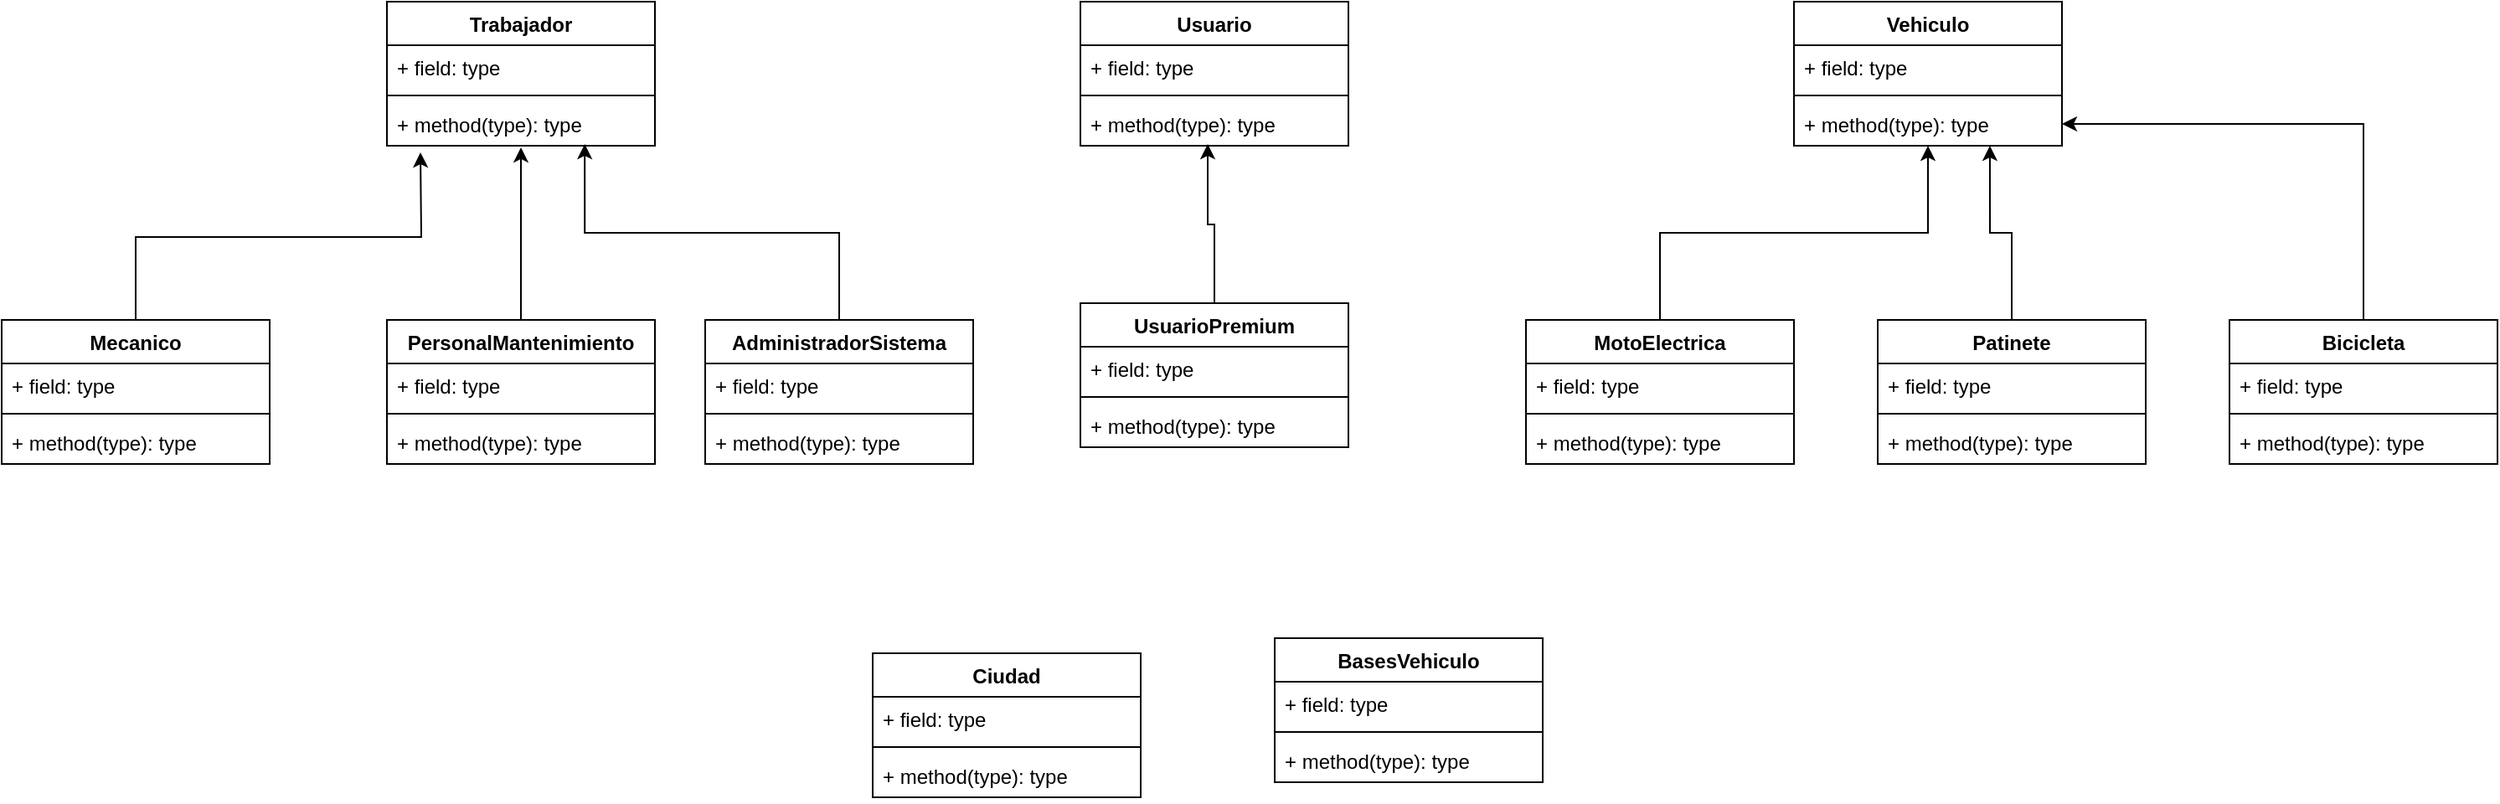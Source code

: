 <mxfile version="24.5.2" type="device">
  <diagram id="C5RBs43oDa-KdzZeNtuy" name="Page-1">
    <mxGraphModel dx="2261" dy="746" grid="1" gridSize="10" guides="1" tooltips="1" connect="1" arrows="1" fold="1" page="1" pageScale="1" pageWidth="827" pageHeight="1169" math="0" shadow="0">
      <root>
        <mxCell id="WIyWlLk6GJQsqaUBKTNV-0" />
        <mxCell id="WIyWlLk6GJQsqaUBKTNV-1" parent="WIyWlLk6GJQsqaUBKTNV-0" />
        <mxCell id="txW-ynvdIuBJac13vfFU-0" value="Trabajador" style="swimlane;fontStyle=1;align=center;verticalAlign=top;childLayout=stackLayout;horizontal=1;startSize=26;horizontalStack=0;resizeParent=1;resizeParentMax=0;resizeLast=0;collapsible=1;marginBottom=0;whiteSpace=wrap;html=1;" vertex="1" parent="WIyWlLk6GJQsqaUBKTNV-1">
          <mxGeometry x="-80" y="110" width="160" height="86" as="geometry" />
        </mxCell>
        <mxCell id="txW-ynvdIuBJac13vfFU-1" value="+ field: type" style="text;strokeColor=none;fillColor=none;align=left;verticalAlign=top;spacingLeft=4;spacingRight=4;overflow=hidden;rotatable=0;points=[[0,0.5],[1,0.5]];portConstraint=eastwest;whiteSpace=wrap;html=1;" vertex="1" parent="txW-ynvdIuBJac13vfFU-0">
          <mxGeometry y="26" width="160" height="26" as="geometry" />
        </mxCell>
        <mxCell id="txW-ynvdIuBJac13vfFU-2" value="" style="line;strokeWidth=1;fillColor=none;align=left;verticalAlign=middle;spacingTop=-1;spacingLeft=3;spacingRight=3;rotatable=0;labelPosition=right;points=[];portConstraint=eastwest;strokeColor=inherit;" vertex="1" parent="txW-ynvdIuBJac13vfFU-0">
          <mxGeometry y="52" width="160" height="8" as="geometry" />
        </mxCell>
        <mxCell id="txW-ynvdIuBJac13vfFU-3" value="+ method(type): type" style="text;strokeColor=none;fillColor=none;align=left;verticalAlign=top;spacingLeft=4;spacingRight=4;overflow=hidden;rotatable=0;points=[[0,0.5],[1,0.5]];portConstraint=eastwest;whiteSpace=wrap;html=1;" vertex="1" parent="txW-ynvdIuBJac13vfFU-0">
          <mxGeometry y="60" width="160" height="26" as="geometry" />
        </mxCell>
        <mxCell id="txW-ynvdIuBJac13vfFU-4" value="Usuario" style="swimlane;fontStyle=1;align=center;verticalAlign=top;childLayout=stackLayout;horizontal=1;startSize=26;horizontalStack=0;resizeParent=1;resizeParentMax=0;resizeLast=0;collapsible=1;marginBottom=0;whiteSpace=wrap;html=1;" vertex="1" parent="WIyWlLk6GJQsqaUBKTNV-1">
          <mxGeometry x="334" y="110" width="160" height="86" as="geometry" />
        </mxCell>
        <mxCell id="txW-ynvdIuBJac13vfFU-5" value="+ field: type" style="text;strokeColor=none;fillColor=none;align=left;verticalAlign=top;spacingLeft=4;spacingRight=4;overflow=hidden;rotatable=0;points=[[0,0.5],[1,0.5]];portConstraint=eastwest;whiteSpace=wrap;html=1;" vertex="1" parent="txW-ynvdIuBJac13vfFU-4">
          <mxGeometry y="26" width="160" height="26" as="geometry" />
        </mxCell>
        <mxCell id="txW-ynvdIuBJac13vfFU-6" value="" style="line;strokeWidth=1;fillColor=none;align=left;verticalAlign=middle;spacingTop=-1;spacingLeft=3;spacingRight=3;rotatable=0;labelPosition=right;points=[];portConstraint=eastwest;strokeColor=inherit;" vertex="1" parent="txW-ynvdIuBJac13vfFU-4">
          <mxGeometry y="52" width="160" height="8" as="geometry" />
        </mxCell>
        <mxCell id="txW-ynvdIuBJac13vfFU-7" value="+ method(type): type" style="text;strokeColor=none;fillColor=none;align=left;verticalAlign=top;spacingLeft=4;spacingRight=4;overflow=hidden;rotatable=0;points=[[0,0.5],[1,0.5]];portConstraint=eastwest;whiteSpace=wrap;html=1;" vertex="1" parent="txW-ynvdIuBJac13vfFU-4">
          <mxGeometry y="60" width="160" height="26" as="geometry" />
        </mxCell>
        <mxCell id="txW-ynvdIuBJac13vfFU-54" style="edgeStyle=orthogonalEdgeStyle;rounded=0;orthogonalLoop=1;jettySize=auto;html=1;exitX=0.5;exitY=0;exitDx=0;exitDy=0;" edge="1" parent="WIyWlLk6GJQsqaUBKTNV-1" source="txW-ynvdIuBJac13vfFU-8">
          <mxGeometry relative="1" as="geometry">
            <mxPoint x="-60" y="200" as="targetPoint" />
          </mxGeometry>
        </mxCell>
        <mxCell id="txW-ynvdIuBJac13vfFU-8" value="Mecanico" style="swimlane;fontStyle=1;align=center;verticalAlign=top;childLayout=stackLayout;horizontal=1;startSize=26;horizontalStack=0;resizeParent=1;resizeParentMax=0;resizeLast=0;collapsible=1;marginBottom=0;whiteSpace=wrap;html=1;" vertex="1" parent="WIyWlLk6GJQsqaUBKTNV-1">
          <mxGeometry x="-310" y="300" width="160" height="86" as="geometry" />
        </mxCell>
        <mxCell id="txW-ynvdIuBJac13vfFU-9" value="+ field: type" style="text;strokeColor=none;fillColor=none;align=left;verticalAlign=top;spacingLeft=4;spacingRight=4;overflow=hidden;rotatable=0;points=[[0,0.5],[1,0.5]];portConstraint=eastwest;whiteSpace=wrap;html=1;" vertex="1" parent="txW-ynvdIuBJac13vfFU-8">
          <mxGeometry y="26" width="160" height="26" as="geometry" />
        </mxCell>
        <mxCell id="txW-ynvdIuBJac13vfFU-10" value="" style="line;strokeWidth=1;fillColor=none;align=left;verticalAlign=middle;spacingTop=-1;spacingLeft=3;spacingRight=3;rotatable=0;labelPosition=right;points=[];portConstraint=eastwest;strokeColor=inherit;" vertex="1" parent="txW-ynvdIuBJac13vfFU-8">
          <mxGeometry y="52" width="160" height="8" as="geometry" />
        </mxCell>
        <mxCell id="txW-ynvdIuBJac13vfFU-11" value="+ method(type): type" style="text;strokeColor=none;fillColor=none;align=left;verticalAlign=top;spacingLeft=4;spacingRight=4;overflow=hidden;rotatable=0;points=[[0,0.5],[1,0.5]];portConstraint=eastwest;whiteSpace=wrap;html=1;" vertex="1" parent="txW-ynvdIuBJac13vfFU-8">
          <mxGeometry y="60" width="160" height="26" as="geometry" />
        </mxCell>
        <mxCell id="txW-ynvdIuBJac13vfFU-12" value="PersonalMantenimiento" style="swimlane;fontStyle=1;align=center;verticalAlign=top;childLayout=stackLayout;horizontal=1;startSize=26;horizontalStack=0;resizeParent=1;resizeParentMax=0;resizeLast=0;collapsible=1;marginBottom=0;whiteSpace=wrap;html=1;" vertex="1" parent="WIyWlLk6GJQsqaUBKTNV-1">
          <mxGeometry x="-80" y="300" width="160" height="86" as="geometry" />
        </mxCell>
        <mxCell id="txW-ynvdIuBJac13vfFU-13" value="+ field: type" style="text;strokeColor=none;fillColor=none;align=left;verticalAlign=top;spacingLeft=4;spacingRight=4;overflow=hidden;rotatable=0;points=[[0,0.5],[1,0.5]];portConstraint=eastwest;whiteSpace=wrap;html=1;" vertex="1" parent="txW-ynvdIuBJac13vfFU-12">
          <mxGeometry y="26" width="160" height="26" as="geometry" />
        </mxCell>
        <mxCell id="txW-ynvdIuBJac13vfFU-14" value="" style="line;strokeWidth=1;fillColor=none;align=left;verticalAlign=middle;spacingTop=-1;spacingLeft=3;spacingRight=3;rotatable=0;labelPosition=right;points=[];portConstraint=eastwest;strokeColor=inherit;" vertex="1" parent="txW-ynvdIuBJac13vfFU-12">
          <mxGeometry y="52" width="160" height="8" as="geometry" />
        </mxCell>
        <mxCell id="txW-ynvdIuBJac13vfFU-15" value="+ method(type): type" style="text;strokeColor=none;fillColor=none;align=left;verticalAlign=top;spacingLeft=4;spacingRight=4;overflow=hidden;rotatable=0;points=[[0,0.5],[1,0.5]];portConstraint=eastwest;whiteSpace=wrap;html=1;" vertex="1" parent="txW-ynvdIuBJac13vfFU-12">
          <mxGeometry y="60" width="160" height="26" as="geometry" />
        </mxCell>
        <mxCell id="txW-ynvdIuBJac13vfFU-53" style="edgeStyle=orthogonalEdgeStyle;rounded=0;orthogonalLoop=1;jettySize=auto;html=1;exitX=0.5;exitY=0;exitDx=0;exitDy=0;entryX=0.738;entryY=0.962;entryDx=0;entryDy=0;entryPerimeter=0;" edge="1" parent="WIyWlLk6GJQsqaUBKTNV-1" source="txW-ynvdIuBJac13vfFU-16" target="txW-ynvdIuBJac13vfFU-3">
          <mxGeometry relative="1" as="geometry">
            <mxPoint x="40" y="200" as="targetPoint" />
          </mxGeometry>
        </mxCell>
        <mxCell id="txW-ynvdIuBJac13vfFU-16" value="AdministradorSistema" style="swimlane;fontStyle=1;align=center;verticalAlign=top;childLayout=stackLayout;horizontal=1;startSize=26;horizontalStack=0;resizeParent=1;resizeParentMax=0;resizeLast=0;collapsible=1;marginBottom=0;whiteSpace=wrap;html=1;" vertex="1" parent="WIyWlLk6GJQsqaUBKTNV-1">
          <mxGeometry x="110" y="300" width="160" height="86" as="geometry" />
        </mxCell>
        <mxCell id="txW-ynvdIuBJac13vfFU-17" value="+ field: type" style="text;strokeColor=none;fillColor=none;align=left;verticalAlign=top;spacingLeft=4;spacingRight=4;overflow=hidden;rotatable=0;points=[[0,0.5],[1,0.5]];portConstraint=eastwest;whiteSpace=wrap;html=1;" vertex="1" parent="txW-ynvdIuBJac13vfFU-16">
          <mxGeometry y="26" width="160" height="26" as="geometry" />
        </mxCell>
        <mxCell id="txW-ynvdIuBJac13vfFU-18" value="" style="line;strokeWidth=1;fillColor=none;align=left;verticalAlign=middle;spacingTop=-1;spacingLeft=3;spacingRight=3;rotatable=0;labelPosition=right;points=[];portConstraint=eastwest;strokeColor=inherit;" vertex="1" parent="txW-ynvdIuBJac13vfFU-16">
          <mxGeometry y="52" width="160" height="8" as="geometry" />
        </mxCell>
        <mxCell id="txW-ynvdIuBJac13vfFU-19" value="+ method(type): type" style="text;strokeColor=none;fillColor=none;align=left;verticalAlign=top;spacingLeft=4;spacingRight=4;overflow=hidden;rotatable=0;points=[[0,0.5],[1,0.5]];portConstraint=eastwest;whiteSpace=wrap;html=1;" vertex="1" parent="txW-ynvdIuBJac13vfFU-16">
          <mxGeometry y="60" width="160" height="26" as="geometry" />
        </mxCell>
        <mxCell id="txW-ynvdIuBJac13vfFU-20" value="Vehiculo" style="swimlane;fontStyle=1;align=center;verticalAlign=top;childLayout=stackLayout;horizontal=1;startSize=26;horizontalStack=0;resizeParent=1;resizeParentMax=0;resizeLast=0;collapsible=1;marginBottom=0;whiteSpace=wrap;html=1;" vertex="1" parent="WIyWlLk6GJQsqaUBKTNV-1">
          <mxGeometry x="760" y="110" width="160" height="86" as="geometry" />
        </mxCell>
        <mxCell id="txW-ynvdIuBJac13vfFU-21" value="+ field: type" style="text;strokeColor=none;fillColor=none;align=left;verticalAlign=top;spacingLeft=4;spacingRight=4;overflow=hidden;rotatable=0;points=[[0,0.5],[1,0.5]];portConstraint=eastwest;whiteSpace=wrap;html=1;" vertex="1" parent="txW-ynvdIuBJac13vfFU-20">
          <mxGeometry y="26" width="160" height="26" as="geometry" />
        </mxCell>
        <mxCell id="txW-ynvdIuBJac13vfFU-22" value="" style="line;strokeWidth=1;fillColor=none;align=left;verticalAlign=middle;spacingTop=-1;spacingLeft=3;spacingRight=3;rotatable=0;labelPosition=right;points=[];portConstraint=eastwest;strokeColor=inherit;" vertex="1" parent="txW-ynvdIuBJac13vfFU-20">
          <mxGeometry y="52" width="160" height="8" as="geometry" />
        </mxCell>
        <mxCell id="txW-ynvdIuBJac13vfFU-23" value="+ method(type): type" style="text;strokeColor=none;fillColor=none;align=left;verticalAlign=top;spacingLeft=4;spacingRight=4;overflow=hidden;rotatable=0;points=[[0,0.5],[1,0.5]];portConstraint=eastwest;whiteSpace=wrap;html=1;" vertex="1" parent="txW-ynvdIuBJac13vfFU-20">
          <mxGeometry y="60" width="160" height="26" as="geometry" />
        </mxCell>
        <mxCell id="txW-ynvdIuBJac13vfFU-24" value="UsuarioPremium" style="swimlane;fontStyle=1;align=center;verticalAlign=top;childLayout=stackLayout;horizontal=1;startSize=26;horizontalStack=0;resizeParent=1;resizeParentMax=0;resizeLast=0;collapsible=1;marginBottom=0;whiteSpace=wrap;html=1;" vertex="1" parent="WIyWlLk6GJQsqaUBKTNV-1">
          <mxGeometry x="334" y="290" width="160" height="86" as="geometry" />
        </mxCell>
        <mxCell id="txW-ynvdIuBJac13vfFU-25" value="+ field: type" style="text;strokeColor=none;fillColor=none;align=left;verticalAlign=top;spacingLeft=4;spacingRight=4;overflow=hidden;rotatable=0;points=[[0,0.5],[1,0.5]];portConstraint=eastwest;whiteSpace=wrap;html=1;" vertex="1" parent="txW-ynvdIuBJac13vfFU-24">
          <mxGeometry y="26" width="160" height="26" as="geometry" />
        </mxCell>
        <mxCell id="txW-ynvdIuBJac13vfFU-26" value="" style="line;strokeWidth=1;fillColor=none;align=left;verticalAlign=middle;spacingTop=-1;spacingLeft=3;spacingRight=3;rotatable=0;labelPosition=right;points=[];portConstraint=eastwest;strokeColor=inherit;" vertex="1" parent="txW-ynvdIuBJac13vfFU-24">
          <mxGeometry y="52" width="160" height="8" as="geometry" />
        </mxCell>
        <mxCell id="txW-ynvdIuBJac13vfFU-27" value="+ method(type): type" style="text;strokeColor=none;fillColor=none;align=left;verticalAlign=top;spacingLeft=4;spacingRight=4;overflow=hidden;rotatable=0;points=[[0,0.5],[1,0.5]];portConstraint=eastwest;whiteSpace=wrap;html=1;" vertex="1" parent="txW-ynvdIuBJac13vfFU-24">
          <mxGeometry y="60" width="160" height="26" as="geometry" />
        </mxCell>
        <mxCell id="txW-ynvdIuBJac13vfFU-56" style="edgeStyle=orthogonalEdgeStyle;rounded=0;orthogonalLoop=1;jettySize=auto;html=1;exitX=0.5;exitY=0;exitDx=0;exitDy=0;" edge="1" parent="WIyWlLk6GJQsqaUBKTNV-1" source="txW-ynvdIuBJac13vfFU-32" target="txW-ynvdIuBJac13vfFU-20">
          <mxGeometry relative="1" as="geometry" />
        </mxCell>
        <mxCell id="txW-ynvdIuBJac13vfFU-32" value="MotoElectrica" style="swimlane;fontStyle=1;align=center;verticalAlign=top;childLayout=stackLayout;horizontal=1;startSize=26;horizontalStack=0;resizeParent=1;resizeParentMax=0;resizeLast=0;collapsible=1;marginBottom=0;whiteSpace=wrap;html=1;" vertex="1" parent="WIyWlLk6GJQsqaUBKTNV-1">
          <mxGeometry x="600" y="300" width="160" height="86" as="geometry" />
        </mxCell>
        <mxCell id="txW-ynvdIuBJac13vfFU-33" value="+ field: type" style="text;strokeColor=none;fillColor=none;align=left;verticalAlign=top;spacingLeft=4;spacingRight=4;overflow=hidden;rotatable=0;points=[[0,0.5],[1,0.5]];portConstraint=eastwest;whiteSpace=wrap;html=1;" vertex="1" parent="txW-ynvdIuBJac13vfFU-32">
          <mxGeometry y="26" width="160" height="26" as="geometry" />
        </mxCell>
        <mxCell id="txW-ynvdIuBJac13vfFU-34" value="" style="line;strokeWidth=1;fillColor=none;align=left;verticalAlign=middle;spacingTop=-1;spacingLeft=3;spacingRight=3;rotatable=0;labelPosition=right;points=[];portConstraint=eastwest;strokeColor=inherit;" vertex="1" parent="txW-ynvdIuBJac13vfFU-32">
          <mxGeometry y="52" width="160" height="8" as="geometry" />
        </mxCell>
        <mxCell id="txW-ynvdIuBJac13vfFU-35" value="+ method(type): type" style="text;strokeColor=none;fillColor=none;align=left;verticalAlign=top;spacingLeft=4;spacingRight=4;overflow=hidden;rotatable=0;points=[[0,0.5],[1,0.5]];portConstraint=eastwest;whiteSpace=wrap;html=1;" vertex="1" parent="txW-ynvdIuBJac13vfFU-32">
          <mxGeometry y="60" width="160" height="26" as="geometry" />
        </mxCell>
        <mxCell id="txW-ynvdIuBJac13vfFU-36" value="Patinete" style="swimlane;fontStyle=1;align=center;verticalAlign=top;childLayout=stackLayout;horizontal=1;startSize=26;horizontalStack=0;resizeParent=1;resizeParentMax=0;resizeLast=0;collapsible=1;marginBottom=0;whiteSpace=wrap;html=1;" vertex="1" parent="WIyWlLk6GJQsqaUBKTNV-1">
          <mxGeometry x="810" y="300" width="160" height="86" as="geometry" />
        </mxCell>
        <mxCell id="txW-ynvdIuBJac13vfFU-37" value="+ field: type" style="text;strokeColor=none;fillColor=none;align=left;verticalAlign=top;spacingLeft=4;spacingRight=4;overflow=hidden;rotatable=0;points=[[0,0.5],[1,0.5]];portConstraint=eastwest;whiteSpace=wrap;html=1;" vertex="1" parent="txW-ynvdIuBJac13vfFU-36">
          <mxGeometry y="26" width="160" height="26" as="geometry" />
        </mxCell>
        <mxCell id="txW-ynvdIuBJac13vfFU-38" value="" style="line;strokeWidth=1;fillColor=none;align=left;verticalAlign=middle;spacingTop=-1;spacingLeft=3;spacingRight=3;rotatable=0;labelPosition=right;points=[];portConstraint=eastwest;strokeColor=inherit;" vertex="1" parent="txW-ynvdIuBJac13vfFU-36">
          <mxGeometry y="52" width="160" height="8" as="geometry" />
        </mxCell>
        <mxCell id="txW-ynvdIuBJac13vfFU-39" value="+ method(type): type" style="text;strokeColor=none;fillColor=none;align=left;verticalAlign=top;spacingLeft=4;spacingRight=4;overflow=hidden;rotatable=0;points=[[0,0.5],[1,0.5]];portConstraint=eastwest;whiteSpace=wrap;html=1;" vertex="1" parent="txW-ynvdIuBJac13vfFU-36">
          <mxGeometry y="60" width="160" height="26" as="geometry" />
        </mxCell>
        <mxCell id="txW-ynvdIuBJac13vfFU-58" style="edgeStyle=orthogonalEdgeStyle;rounded=0;orthogonalLoop=1;jettySize=auto;html=1;exitX=0.5;exitY=0;exitDx=0;exitDy=0;entryX=1;entryY=0.5;entryDx=0;entryDy=0;" edge="1" parent="WIyWlLk6GJQsqaUBKTNV-1" source="txW-ynvdIuBJac13vfFU-40" target="txW-ynvdIuBJac13vfFU-23">
          <mxGeometry relative="1" as="geometry" />
        </mxCell>
        <mxCell id="txW-ynvdIuBJac13vfFU-40" value="Bicicleta" style="swimlane;fontStyle=1;align=center;verticalAlign=top;childLayout=stackLayout;horizontal=1;startSize=26;horizontalStack=0;resizeParent=1;resizeParentMax=0;resizeLast=0;collapsible=1;marginBottom=0;whiteSpace=wrap;html=1;" vertex="1" parent="WIyWlLk6GJQsqaUBKTNV-1">
          <mxGeometry x="1020" y="300" width="160" height="86" as="geometry" />
        </mxCell>
        <mxCell id="txW-ynvdIuBJac13vfFU-41" value="+ field: type" style="text;strokeColor=none;fillColor=none;align=left;verticalAlign=top;spacingLeft=4;spacingRight=4;overflow=hidden;rotatable=0;points=[[0,0.5],[1,0.5]];portConstraint=eastwest;whiteSpace=wrap;html=1;" vertex="1" parent="txW-ynvdIuBJac13vfFU-40">
          <mxGeometry y="26" width="160" height="26" as="geometry" />
        </mxCell>
        <mxCell id="txW-ynvdIuBJac13vfFU-42" value="" style="line;strokeWidth=1;fillColor=none;align=left;verticalAlign=middle;spacingTop=-1;spacingLeft=3;spacingRight=3;rotatable=0;labelPosition=right;points=[];portConstraint=eastwest;strokeColor=inherit;" vertex="1" parent="txW-ynvdIuBJac13vfFU-40">
          <mxGeometry y="52" width="160" height="8" as="geometry" />
        </mxCell>
        <mxCell id="txW-ynvdIuBJac13vfFU-43" value="+ method(type): type" style="text;strokeColor=none;fillColor=none;align=left;verticalAlign=top;spacingLeft=4;spacingRight=4;overflow=hidden;rotatable=0;points=[[0,0.5],[1,0.5]];portConstraint=eastwest;whiteSpace=wrap;html=1;" vertex="1" parent="txW-ynvdIuBJac13vfFU-40">
          <mxGeometry y="60" width="160" height="26" as="geometry" />
        </mxCell>
        <mxCell id="txW-ynvdIuBJac13vfFU-44" value="Ciudad" style="swimlane;fontStyle=1;align=center;verticalAlign=top;childLayout=stackLayout;horizontal=1;startSize=26;horizontalStack=0;resizeParent=1;resizeParentMax=0;resizeLast=0;collapsible=1;marginBottom=0;whiteSpace=wrap;html=1;" vertex="1" parent="WIyWlLk6GJQsqaUBKTNV-1">
          <mxGeometry x="210" y="499" width="160" height="86" as="geometry" />
        </mxCell>
        <mxCell id="txW-ynvdIuBJac13vfFU-45" value="+ field: type" style="text;strokeColor=none;fillColor=none;align=left;verticalAlign=top;spacingLeft=4;spacingRight=4;overflow=hidden;rotatable=0;points=[[0,0.5],[1,0.5]];portConstraint=eastwest;whiteSpace=wrap;html=1;" vertex="1" parent="txW-ynvdIuBJac13vfFU-44">
          <mxGeometry y="26" width="160" height="26" as="geometry" />
        </mxCell>
        <mxCell id="txW-ynvdIuBJac13vfFU-46" value="" style="line;strokeWidth=1;fillColor=none;align=left;verticalAlign=middle;spacingTop=-1;spacingLeft=3;spacingRight=3;rotatable=0;labelPosition=right;points=[];portConstraint=eastwest;strokeColor=inherit;" vertex="1" parent="txW-ynvdIuBJac13vfFU-44">
          <mxGeometry y="52" width="160" height="8" as="geometry" />
        </mxCell>
        <mxCell id="txW-ynvdIuBJac13vfFU-47" value="+ method(type): type" style="text;strokeColor=none;fillColor=none;align=left;verticalAlign=top;spacingLeft=4;spacingRight=4;overflow=hidden;rotatable=0;points=[[0,0.5],[1,0.5]];portConstraint=eastwest;whiteSpace=wrap;html=1;" vertex="1" parent="txW-ynvdIuBJac13vfFU-44">
          <mxGeometry y="60" width="160" height="26" as="geometry" />
        </mxCell>
        <mxCell id="txW-ynvdIuBJac13vfFU-48" value="BasesVehiculo" style="swimlane;fontStyle=1;align=center;verticalAlign=top;childLayout=stackLayout;horizontal=1;startSize=26;horizontalStack=0;resizeParent=1;resizeParentMax=0;resizeLast=0;collapsible=1;marginBottom=0;whiteSpace=wrap;html=1;" vertex="1" parent="WIyWlLk6GJQsqaUBKTNV-1">
          <mxGeometry x="450" y="490" width="160" height="86" as="geometry" />
        </mxCell>
        <mxCell id="txW-ynvdIuBJac13vfFU-49" value="+ field: type" style="text;strokeColor=none;fillColor=none;align=left;verticalAlign=top;spacingLeft=4;spacingRight=4;overflow=hidden;rotatable=0;points=[[0,0.5],[1,0.5]];portConstraint=eastwest;whiteSpace=wrap;html=1;" vertex="1" parent="txW-ynvdIuBJac13vfFU-48">
          <mxGeometry y="26" width="160" height="26" as="geometry" />
        </mxCell>
        <mxCell id="txW-ynvdIuBJac13vfFU-50" value="" style="line;strokeWidth=1;fillColor=none;align=left;verticalAlign=middle;spacingTop=-1;spacingLeft=3;spacingRight=3;rotatable=0;labelPosition=right;points=[];portConstraint=eastwest;strokeColor=inherit;" vertex="1" parent="txW-ynvdIuBJac13vfFU-48">
          <mxGeometry y="52" width="160" height="8" as="geometry" />
        </mxCell>
        <mxCell id="txW-ynvdIuBJac13vfFU-51" value="+ method(type): type" style="text;strokeColor=none;fillColor=none;align=left;verticalAlign=top;spacingLeft=4;spacingRight=4;overflow=hidden;rotatable=0;points=[[0,0.5],[1,0.5]];portConstraint=eastwest;whiteSpace=wrap;html=1;" vertex="1" parent="txW-ynvdIuBJac13vfFU-48">
          <mxGeometry y="60" width="160" height="26" as="geometry" />
        </mxCell>
        <mxCell id="txW-ynvdIuBJac13vfFU-52" style="edgeStyle=orthogonalEdgeStyle;rounded=0;orthogonalLoop=1;jettySize=auto;html=1;exitX=0.5;exitY=0;exitDx=0;exitDy=0;entryX=0.5;entryY=1.038;entryDx=0;entryDy=0;entryPerimeter=0;" edge="1" parent="WIyWlLk6GJQsqaUBKTNV-1" source="txW-ynvdIuBJac13vfFU-12" target="txW-ynvdIuBJac13vfFU-3">
          <mxGeometry relative="1" as="geometry" />
        </mxCell>
        <mxCell id="txW-ynvdIuBJac13vfFU-55" style="edgeStyle=orthogonalEdgeStyle;rounded=0;orthogonalLoop=1;jettySize=auto;html=1;exitX=0.5;exitY=0;exitDx=0;exitDy=0;entryX=0.475;entryY=0.962;entryDx=0;entryDy=0;entryPerimeter=0;" edge="1" parent="WIyWlLk6GJQsqaUBKTNV-1" source="txW-ynvdIuBJac13vfFU-24" target="txW-ynvdIuBJac13vfFU-7">
          <mxGeometry relative="1" as="geometry" />
        </mxCell>
        <mxCell id="txW-ynvdIuBJac13vfFU-57" style="edgeStyle=orthogonalEdgeStyle;rounded=0;orthogonalLoop=1;jettySize=auto;html=1;exitX=0.5;exitY=0;exitDx=0;exitDy=0;entryX=0.731;entryY=1;entryDx=0;entryDy=0;entryPerimeter=0;" edge="1" parent="WIyWlLk6GJQsqaUBKTNV-1" source="txW-ynvdIuBJac13vfFU-36" target="txW-ynvdIuBJac13vfFU-23">
          <mxGeometry relative="1" as="geometry" />
        </mxCell>
      </root>
    </mxGraphModel>
  </diagram>
</mxfile>
